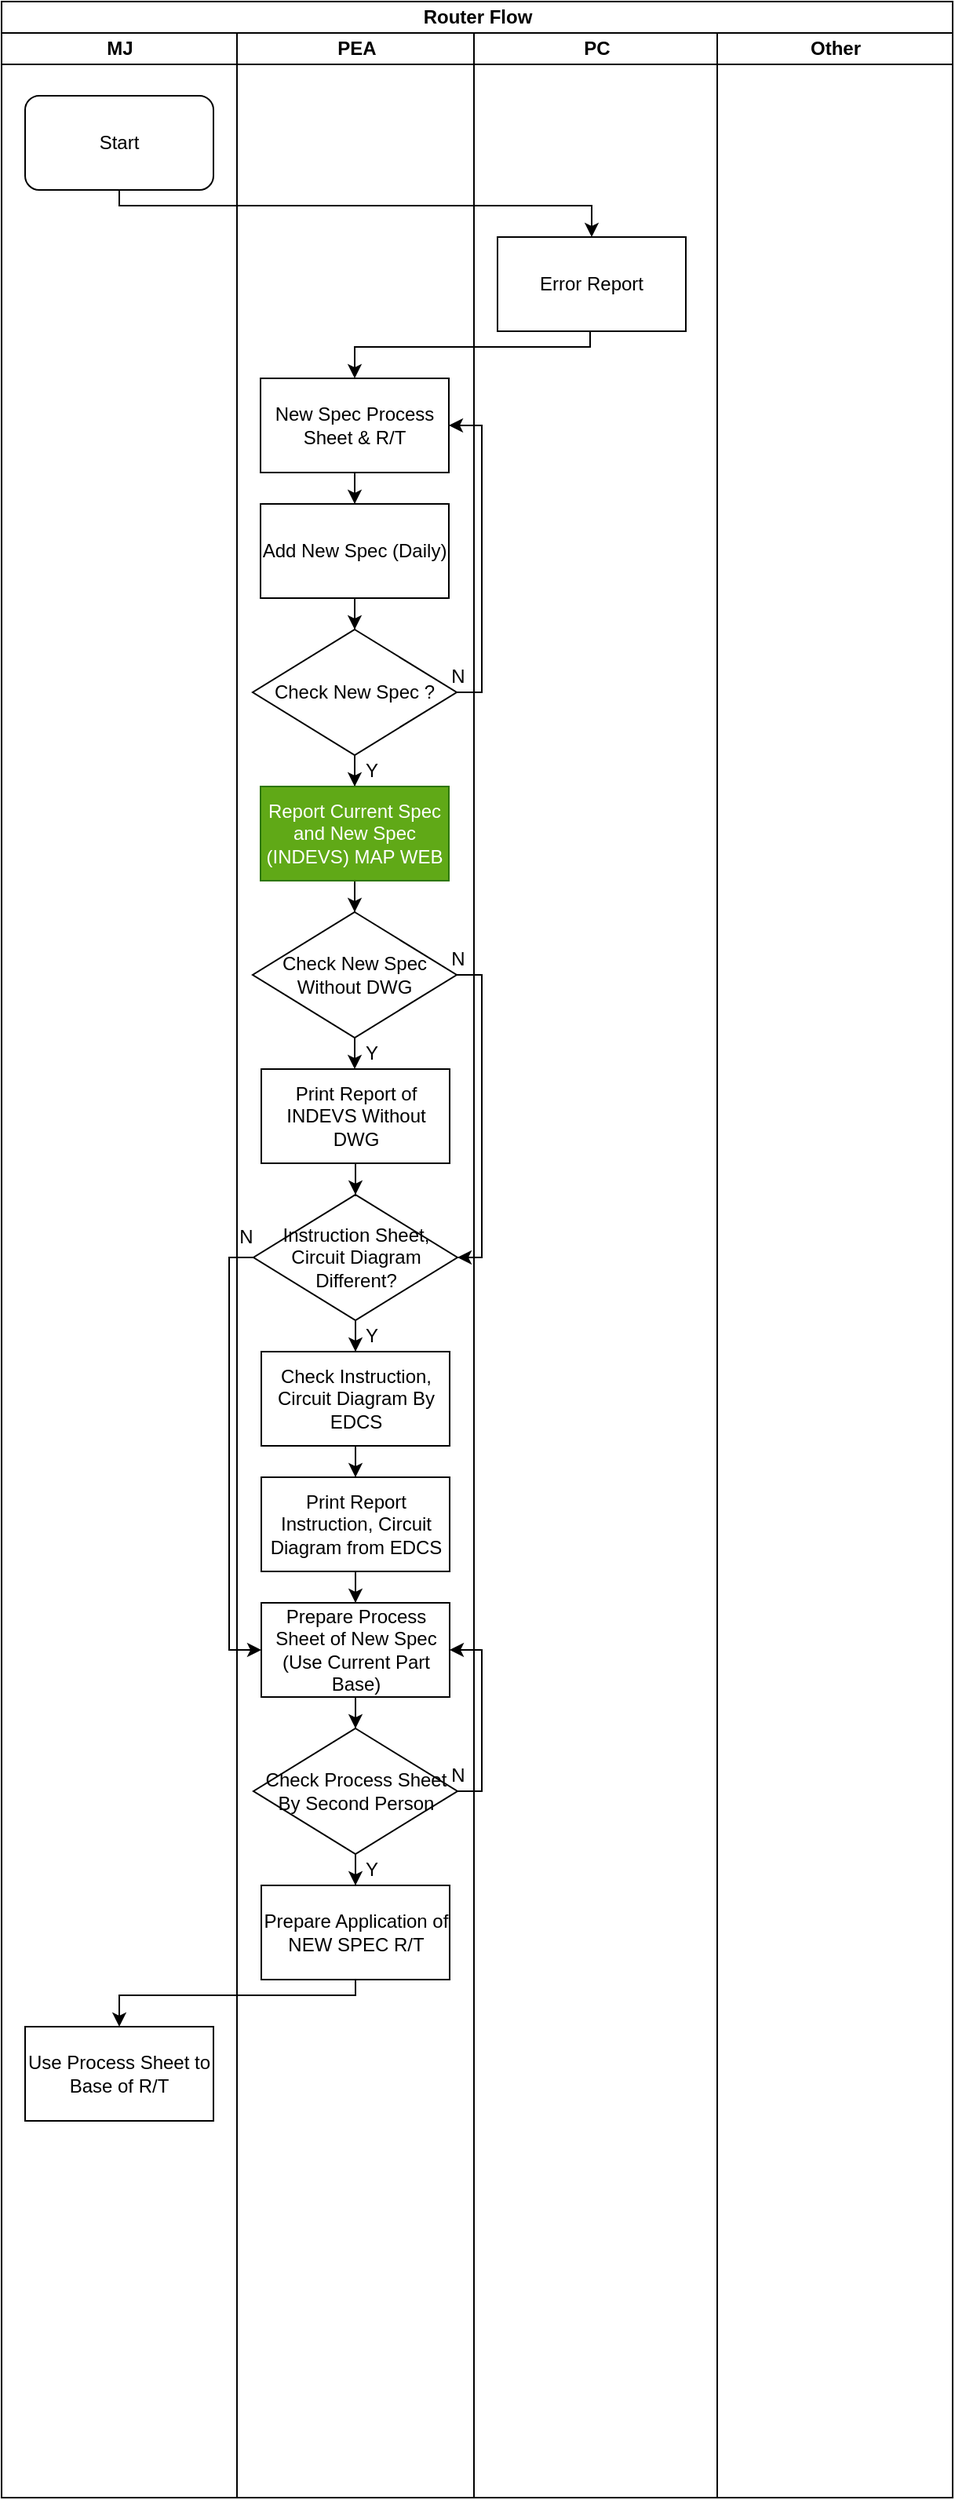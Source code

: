 <mxfile type="github" version="13.7.7">
  <diagram id="XOBUdz3-UfbB6YAW-WYy" name="Page-1">
    <mxGraphModel grid="1" dx="723" dy="400" gridSize="10" guides="1" tooltips="1" connect="1" arrows="1" fold="1" page="1" pageScale="1" pageWidth="1169" pageHeight="1654" math="0" shadow="0">
      <root>
        <mxCell id="0" />
        <mxCell id="1" parent="0" />
        <mxCell id="kFwF-f4345-qtAIGn7Fv-1" value="Router Flow" parent="1" style="swimlane;html=1;childLayout=stackLayout;resizeParent=1;resizeParentMax=0;startSize=20;" vertex="1">
          <mxGeometry as="geometry" x="284" y="40" width="606" height="1590" />
        </mxCell>
        <mxCell id="kFwF-f4345-qtAIGn7Fv-2" value="MJ" parent="kFwF-f4345-qtAIGn7Fv-1" style="swimlane;html=1;startSize=20;" vertex="1">
          <mxGeometry as="geometry" y="20" width="150" height="1570" />
        </mxCell>
        <mxCell id="kFwF-f4345-qtAIGn7Fv-14" value="Start" parent="kFwF-f4345-qtAIGn7Fv-2" style="rounded=1;whiteSpace=wrap;html=1;" vertex="1">
          <mxGeometry as="geometry" x="15" y="40" width="120" height="60" />
        </mxCell>
        <mxCell id="Gr8hSLXEID0lEqfCxKnT-80" value="Use Process Sheet to Base of R/T" parent="kFwF-f4345-qtAIGn7Fv-2" style="rounded=0;whiteSpace=wrap;html=1;" vertex="1">
          <mxGeometry as="geometry" x="15" y="1270" width="120" height="60" />
        </mxCell>
        <mxCell id="kFwF-f4345-qtAIGn7Fv-10" value="PEA" parent="kFwF-f4345-qtAIGn7Fv-1" style="swimlane;html=1;startSize=20;" vertex="1">
          <mxGeometry as="geometry" x="150" y="20" width="151" height="1570" />
        </mxCell>
        <mxCell id="kFwF-f4345-qtAIGn7Fv-20" parent="kFwF-f4345-qtAIGn7Fv-10" style="edgeStyle=orthogonalEdgeStyle;rounded=0;orthogonalLoop=1;jettySize=auto;html=1;entryX=0.5;entryY=0;entryDx=0;entryDy=0;" source="kFwF-f4345-qtAIGn7Fv-15" edge="1" target="kFwF-f4345-qtAIGn7Fv-17">
          <mxGeometry as="geometry" relative="1" />
        </mxCell>
        <mxCell id="Gr8hSLXEID0lEqfCxKnT-2" parent="kFwF-f4345-qtAIGn7Fv-10" style="edgeStyle=orthogonalEdgeStyle;rounded=0;orthogonalLoop=1;jettySize=auto;html=1;entryX=0.5;entryY=0;entryDx=0;entryDy=0;" source="kFwF-f4345-qtAIGn7Fv-17" edge="1" target="Gr8hSLXEID0lEqfCxKnT-1">
          <mxGeometry as="geometry" relative="1" />
        </mxCell>
        <mxCell id="Gr8hSLXEID0lEqfCxKnT-20" parent="kFwF-f4345-qtAIGn7Fv-10" style="edgeStyle=orthogonalEdgeStyle;rounded=0;orthogonalLoop=1;jettySize=auto;html=1;entryX=0.5;entryY=0;entryDx=0;entryDy=0;" source="Gr8hSLXEID0lEqfCxKnT-17" edge="1" target="Gr8hSLXEID0lEqfCxKnT-19">
          <mxGeometry as="geometry" relative="1" />
        </mxCell>
        <mxCell id="Gr8hSLXEID0lEqfCxKnT-29" parent="kFwF-f4345-qtAIGn7Fv-10" style="edgeStyle=orthogonalEdgeStyle;rounded=0;orthogonalLoop=1;jettySize=auto;html=1;entryX=1;entryY=0.5;entryDx=0;entryDy=0;" source="Gr8hSLXEID0lEqfCxKnT-17" edge="1" target="Gr8hSLXEID0lEqfCxKnT-23">
          <mxGeometry as="geometry" relative="1">
            <Array as="points">
              <mxPoint x="75" y="600" />
              <mxPoint x="156" y="600" />
              <mxPoint x="156" y="850" />
            </Array>
          </mxGeometry>
        </mxCell>
        <mxCell id="Gr8hSLXEID0lEqfCxKnT-68" parent="kFwF-f4345-qtAIGn7Fv-10" style="edgeStyle=orthogonalEdgeStyle;rounded=0;orthogonalLoop=1;jettySize=auto;html=1;entryX=0;entryY=0.5;entryDx=0;entryDy=0;" source="Gr8hSLXEID0lEqfCxKnT-23" edge="1" target="Gr8hSLXEID0lEqfCxKnT-59">
          <mxGeometry as="geometry" relative="1">
            <Array as="points">
              <mxPoint x="-5" y="780" />
              <mxPoint x="-5" y="1030" />
            </Array>
          </mxGeometry>
        </mxCell>
        <mxCell id="Gr8hSLXEID0lEqfCxKnT-33" parent="kFwF-f4345-qtAIGn7Fv-10" style="edgeStyle=orthogonalEdgeStyle;rounded=0;orthogonalLoop=1;jettySize=auto;html=1;entryX=0.5;entryY=0;entryDx=0;entryDy=0;" source="Gr8hSLXEID0lEqfCxKnT-26" edge="1" target="Gr8hSLXEID0lEqfCxKnT-32">
          <mxGeometry as="geometry" relative="1" />
        </mxCell>
        <mxCell id="Gr8hSLXEID0lEqfCxKnT-65" value="N" parent="kFwF-f4345-qtAIGn7Fv-10" style="text;html=1;strokeColor=none;fillColor=none;align=center;verticalAlign=middle;whiteSpace=wrap;rounded=0;" vertex="1">
          <mxGeometry as="geometry" x="-4.5" y="757" width="20" height="20" />
        </mxCell>
        <mxCell id="Gr8hSLXEID0lEqfCxKnT-76" parent="kFwF-f4345-qtAIGn7Fv-10" style="edgeStyle=orthogonalEdgeStyle;rounded=0;orthogonalLoop=1;jettySize=auto;html=1;entryX=0.5;entryY=0;entryDx=0;entryDy=0;" source="Gr8hSLXEID0lEqfCxKnT-23" edge="1" target="Gr8hSLXEID0lEqfCxKnT-26">
          <mxGeometry as="geometry" relative="1" />
        </mxCell>
        <mxCell id="Gr8hSLXEID0lEqfCxKnT-23" value="Instruction Sheet, Circuit Diagram Different?" parent="kFwF-f4345-qtAIGn7Fv-10" style="rhombus;whiteSpace=wrap;html=1;" vertex="1">
          <mxGeometry as="geometry" x="10.5" y="740" width="130" height="80" />
        </mxCell>
        <mxCell id="Gr8hSLXEID0lEqfCxKnT-73" parent="kFwF-f4345-qtAIGn7Fv-10" style="edgeStyle=orthogonalEdgeStyle;rounded=0;orthogonalLoop=1;jettySize=auto;html=1;" source="Gr8hSLXEID0lEqfCxKnT-63" edge="1" target="Gr8hSLXEID0lEqfCxKnT-72">
          <mxGeometry as="geometry" relative="1" />
        </mxCell>
        <mxCell id="Gr8hSLXEID0lEqfCxKnT-1" value="Check New Spec ?" parent="kFwF-f4345-qtAIGn7Fv-10" style="rhombus;whiteSpace=wrap;html=1;" vertex="1">
          <mxGeometry as="geometry" x="10" y="380" width="130" height="80" />
        </mxCell>
        <mxCell id="Gr8hSLXEID0lEqfCxKnT-3" parent="kFwF-f4345-qtAIGn7Fv-10" style="edgeStyle=orthogonalEdgeStyle;rounded=0;orthogonalLoop=1;jettySize=auto;html=1;entryX=1;entryY=0.5;entryDx=0;entryDy=0;" source="Gr8hSLXEID0lEqfCxKnT-1" edge="1" target="kFwF-f4345-qtAIGn7Fv-15">
          <mxGeometry as="geometry" relative="1">
            <Array as="points">
              <mxPoint x="156" y="420" />
              <mxPoint x="156" y="250" />
            </Array>
          </mxGeometry>
        </mxCell>
        <mxCell id="Gr8hSLXEID0lEqfCxKnT-7" parent="kFwF-f4345-qtAIGn7Fv-10" style="edgeStyle=orthogonalEdgeStyle;rounded=0;orthogonalLoop=1;jettySize=auto;html=1;" source="Gr8hSLXEID0lEqfCxKnT-1" edge="1" target="Gr8hSLXEID0lEqfCxKnT-6">
          <mxGeometry as="geometry" relative="1" />
        </mxCell>
        <mxCell id="Gr8hSLXEID0lEqfCxKnT-18" parent="kFwF-f4345-qtAIGn7Fv-10" style="edgeStyle=orthogonalEdgeStyle;rounded=0;orthogonalLoop=1;jettySize=auto;html=1;entryX=0.5;entryY=0;entryDx=0;entryDy=0;" source="Gr8hSLXEID0lEqfCxKnT-6" edge="1" target="Gr8hSLXEID0lEqfCxKnT-17">
          <mxGeometry as="geometry" relative="1" />
        </mxCell>
        <mxCell id="Gr8hSLXEID0lEqfCxKnT-26" value="Check Instruction, Circuit Diagram By EDCS" parent="kFwF-f4345-qtAIGn7Fv-10" style="rounded=0;whiteSpace=wrap;html=1;" vertex="1">
          <mxGeometry as="geometry" x="15.5" y="840" width="120" height="60" />
        </mxCell>
        <mxCell id="Gr8hSLXEID0lEqfCxKnT-32" value="Print Report Instruction, Circuit Diagram from EDCS" parent="kFwF-f4345-qtAIGn7Fv-10" style="rounded=0;whiteSpace=wrap;html=1;" vertex="1">
          <mxGeometry as="geometry" x="15.5" y="920" width="120" height="60" />
        </mxCell>
        <mxCell id="Gr8hSLXEID0lEqfCxKnT-77" parent="kFwF-f4345-qtAIGn7Fv-10" style="edgeStyle=orthogonalEdgeStyle;rounded=0;orthogonalLoop=1;jettySize=auto;html=1;entryX=0.5;entryY=0;entryDx=0;entryDy=0;" source="Gr8hSLXEID0lEqfCxKnT-59" edge="1" target="Gr8hSLXEID0lEqfCxKnT-63">
          <mxGeometry as="geometry" relative="1" />
        </mxCell>
        <mxCell id="Gr8hSLXEID0lEqfCxKnT-59" value="Prepare Process Sheet of New Spec (Use Current Part Base)" parent="kFwF-f4345-qtAIGn7Fv-10" style="rounded=0;whiteSpace=wrap;html=1;" vertex="1">
          <mxGeometry as="geometry" x="15.5" y="1000" width="120" height="60" />
        </mxCell>
        <mxCell id="Gr8hSLXEID0lEqfCxKnT-79" value="Y" parent="kFwF-f4345-qtAIGn7Fv-10" style="text;html=1;strokeColor=none;fillColor=none;align=center;verticalAlign=middle;whiteSpace=wrap;rounded=0;" vertex="1">
          <mxGeometry as="geometry" x="76" y="1160" width="20" height="20" />
        </mxCell>
        <mxCell id="Gr8hSLXEID0lEqfCxKnT-31" value="Y" parent="kFwF-f4345-qtAIGn7Fv-10" style="text;html=1;strokeColor=none;fillColor=none;align=center;verticalAlign=middle;whiteSpace=wrap;rounded=0;" vertex="1">
          <mxGeometry as="geometry" x="76" y="820" width="20" height="20" />
        </mxCell>
        <mxCell id="Gr8hSLXEID0lEqfCxKnT-28" value="Y" parent="kFwF-f4345-qtAIGn7Fv-10" style="text;html=1;strokeColor=none;fillColor=none;align=center;verticalAlign=middle;whiteSpace=wrap;rounded=0;" vertex="1">
          <mxGeometry as="geometry" x="76" y="640" width="20" height="20" />
        </mxCell>
        <mxCell id="Gr8hSLXEID0lEqfCxKnT-9" value="Y" parent="kFwF-f4345-qtAIGn7Fv-10" style="text;html=1;strokeColor=none;fillColor=none;align=center;verticalAlign=middle;whiteSpace=wrap;rounded=0;" vertex="1">
          <mxGeometry as="geometry" x="76" y="460" width="20" height="20" />
        </mxCell>
        <mxCell id="Gr8hSLXEID0lEqfCxKnT-60" parent="kFwF-f4345-qtAIGn7Fv-10" style="edgeStyle=orthogonalEdgeStyle;rounded=0;orthogonalLoop=1;jettySize=auto;html=1;" source="Gr8hSLXEID0lEqfCxKnT-32" edge="1" target="Gr8hSLXEID0lEqfCxKnT-59">
          <mxGeometry as="geometry" relative="1" />
        </mxCell>
        <mxCell id="kFwF-f4345-qtAIGn7Fv-15" value="New Spec Process Sheet &amp;amp; R/T" parent="kFwF-f4345-qtAIGn7Fv-10" style="rounded=0;whiteSpace=wrap;html=1;" vertex="1">
          <mxGeometry as="geometry" x="15" y="220" width="120" height="60" />
        </mxCell>
        <mxCell id="kFwF-f4345-qtAIGn7Fv-17" value="Add New Spec (Daily)" parent="kFwF-f4345-qtAIGn7Fv-10" style="rounded=0;whiteSpace=wrap;html=1;" vertex="1">
          <mxGeometry as="geometry" x="15" y="300" width="120" height="60" />
        </mxCell>
        <mxCell id="Gr8hSLXEID0lEqfCxKnT-6" value="Report Current Spec and New Spec (INDEVS) MAP WEB" parent="kFwF-f4345-qtAIGn7Fv-10" style="rounded=0;whiteSpace=wrap;html=1;fillColor=#60a917;strokeColor=#2D7600;fontColor=#ffffff;" vertex="1">
          <mxGeometry as="geometry" x="15" y="480" width="120" height="60" />
        </mxCell>
        <mxCell id="Gr8hSLXEID0lEqfCxKnT-17" value="Check New Spec Without DWG&lt;br&gt;" parent="kFwF-f4345-qtAIGn7Fv-10" style="rhombus;whiteSpace=wrap;html=1;" vertex="1">
          <mxGeometry as="geometry" x="10" y="560" width="130" height="80" />
        </mxCell>
        <mxCell id="Gr8hSLXEID0lEqfCxKnT-74" parent="kFwF-f4345-qtAIGn7Fv-10" style="edgeStyle=orthogonalEdgeStyle;rounded=0;orthogonalLoop=1;jettySize=auto;html=1;entryX=0.5;entryY=0;entryDx=0;entryDy=0;" source="Gr8hSLXEID0lEqfCxKnT-19" edge="1" target="Gr8hSLXEID0lEqfCxKnT-23">
          <mxGeometry as="geometry" relative="1" />
        </mxCell>
        <mxCell id="Gr8hSLXEID0lEqfCxKnT-19" value="Print Report of INDEVS Without DWG" parent="kFwF-f4345-qtAIGn7Fv-10" style="rounded=0;whiteSpace=wrap;html=1;" vertex="1">
          <mxGeometry as="geometry" x="15.5" y="660" width="120" height="60" />
        </mxCell>
        <mxCell id="Gr8hSLXEID0lEqfCxKnT-78" parent="kFwF-f4345-qtAIGn7Fv-10" style="edgeStyle=orthogonalEdgeStyle;rounded=0;orthogonalLoop=1;jettySize=auto;html=1;entryX=1;entryY=0.5;entryDx=0;entryDy=0;" source="Gr8hSLXEID0lEqfCxKnT-63" edge="1" target="Gr8hSLXEID0lEqfCxKnT-59">
          <mxGeometry as="geometry" relative="1">
            <Array as="points">
              <mxPoint x="156" y="1120" />
              <mxPoint x="156" y="1030" />
            </Array>
          </mxGeometry>
        </mxCell>
        <mxCell id="Gr8hSLXEID0lEqfCxKnT-63" value="Check Process Sheet&lt;br&gt;By Second Person" parent="kFwF-f4345-qtAIGn7Fv-10" style="rhombus;whiteSpace=wrap;html=1;" vertex="1">
          <mxGeometry as="geometry" x="10.5" y="1080" width="130" height="80" />
        </mxCell>
        <mxCell id="Gr8hSLXEID0lEqfCxKnT-72" value="Prepare Application of NEW SPEC R/T" parent="kFwF-f4345-qtAIGn7Fv-10" style="rounded=0;whiteSpace=wrap;html=1;" vertex="1">
          <mxGeometry as="geometry" x="15.5" y="1180" width="120" height="60" />
        </mxCell>
        <mxCell id="Gr8hSLXEID0lEqfCxKnT-69" value="N" parent="kFwF-f4345-qtAIGn7Fv-10" style="text;html=1;strokeColor=none;fillColor=none;align=center;verticalAlign=middle;whiteSpace=wrap;rounded=0;" vertex="1">
          <mxGeometry as="geometry" x="131" y="1100" width="20" height="20" />
        </mxCell>
        <mxCell id="Gr8hSLXEID0lEqfCxKnT-30" value="N" parent="kFwF-f4345-qtAIGn7Fv-10" style="text;html=1;strokeColor=none;fillColor=none;align=center;verticalAlign=middle;whiteSpace=wrap;rounded=0;" vertex="1">
          <mxGeometry as="geometry" x="131" y="580" width="20" height="20" />
        </mxCell>
        <mxCell id="Gr8hSLXEID0lEqfCxKnT-4" value="N" parent="kFwF-f4345-qtAIGn7Fv-10" style="text;html=1;strokeColor=none;fillColor=none;align=center;verticalAlign=middle;whiteSpace=wrap;rounded=0;" vertex="1">
          <mxGeometry as="geometry" x="131" y="400" width="20" height="20" />
        </mxCell>
        <mxCell id="kFwF-f4345-qtAIGn7Fv-11" value="PC" parent="kFwF-f4345-qtAIGn7Fv-1" style="swimlane;html=1;startSize=20;" vertex="1">
          <mxGeometry as="geometry" x="301" y="20" width="155" height="1570" />
        </mxCell>
        <mxCell id="Gr8hSLXEID0lEqfCxKnT-14" value="Error Report" parent="kFwF-f4345-qtAIGn7Fv-11" style="rounded=0;whiteSpace=wrap;html=1;" vertex="1">
          <mxGeometry as="geometry" x="15" y="130" width="120" height="60" />
        </mxCell>
        <mxCell id="kFwF-f4345-qtAIGn7Fv-12" value="Other" parent="kFwF-f4345-qtAIGn7Fv-1" style="swimlane;html=1;startSize=20;" vertex="1">
          <mxGeometry as="geometry" x="456" y="20" width="150" height="1570" />
        </mxCell>
        <mxCell id="Gr8hSLXEID0lEqfCxKnT-16" parent="kFwF-f4345-qtAIGn7Fv-1" style="edgeStyle=orthogonalEdgeStyle;rounded=0;orthogonalLoop=1;jettySize=auto;html=1;" source="Gr8hSLXEID0lEqfCxKnT-14" edge="1" target="kFwF-f4345-qtAIGn7Fv-15">
          <mxGeometry as="geometry" relative="1">
            <Array as="points">
              <mxPoint x="375" y="220" />
              <mxPoint x="225" y="220" />
            </Array>
          </mxGeometry>
        </mxCell>
        <mxCell id="Gr8hSLXEID0lEqfCxKnT-70" parent="kFwF-f4345-qtAIGn7Fv-1" style="edgeStyle=orthogonalEdgeStyle;rounded=0;orthogonalLoop=1;jettySize=auto;html=1;" source="kFwF-f4345-qtAIGn7Fv-14" edge="1" target="Gr8hSLXEID0lEqfCxKnT-14">
          <mxGeometry as="geometry" relative="1">
            <Array as="points">
              <mxPoint x="75" y="130" />
              <mxPoint x="376" y="130" />
            </Array>
          </mxGeometry>
        </mxCell>
        <mxCell id="Gr8hSLXEID0lEqfCxKnT-83" parent="kFwF-f4345-qtAIGn7Fv-1" style="edgeStyle=orthogonalEdgeStyle;rounded=0;orthogonalLoop=1;jettySize=auto;html=1;" source="Gr8hSLXEID0lEqfCxKnT-72" edge="1" target="Gr8hSLXEID0lEqfCxKnT-80">
          <mxGeometry as="geometry" relative="1">
            <Array as="points">
              <mxPoint x="226" y="1270" />
              <mxPoint x="75" y="1270" />
            </Array>
          </mxGeometry>
        </mxCell>
      </root>
    </mxGraphModel>
  </diagram>
</mxfile>
